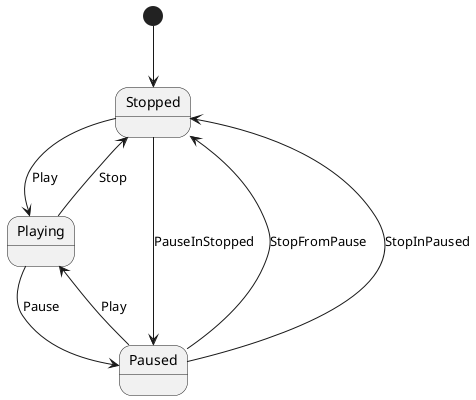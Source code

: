 @startuml
[*] --> Stopped
Stopped --> Playing : Play
Stopped --> Paused : PauseInStopped
Playing --> Paused : Pause
Playing --> Stopped : Stop
Paused --> Playing : Play
Paused --> Stopped : StopFromPause
Paused --> Stopped : StopInPaused
@enduml
